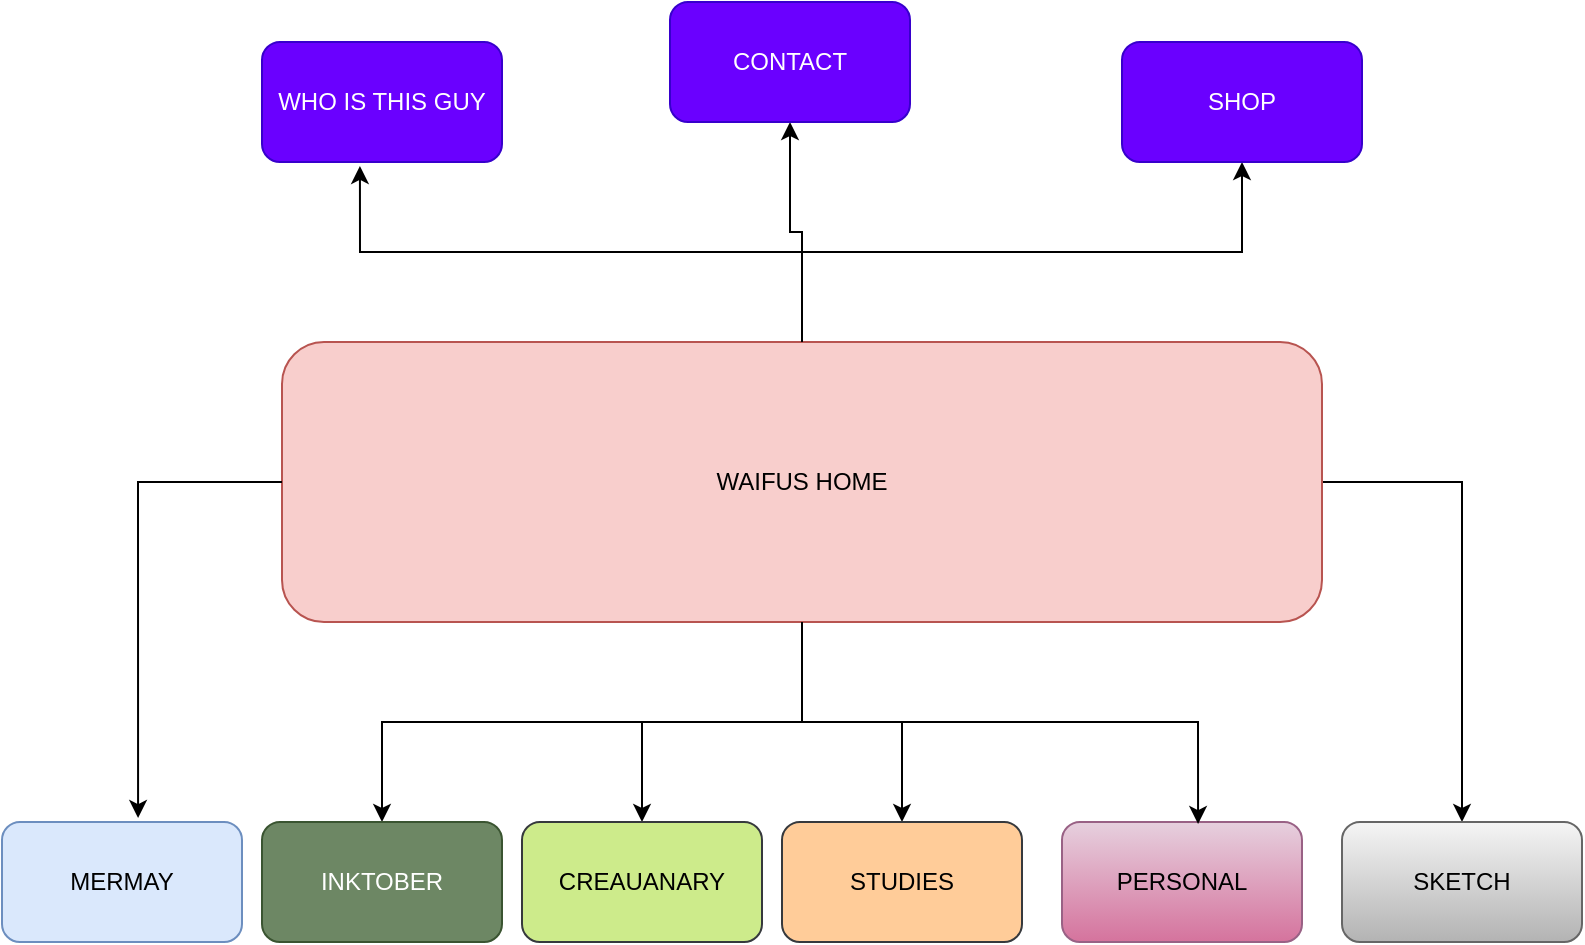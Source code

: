 <mxfile version="28.2.7">
  <diagram name="Page-1" id="9AxSrWI3Pjm-Dh7JYSQk">
    <mxGraphModel dx="872" dy="465" grid="1" gridSize="10" guides="1" tooltips="1" connect="1" arrows="1" fold="1" page="1" pageScale="1" pageWidth="827" pageHeight="1169" math="0" shadow="0">
      <root>
        <mxCell id="0" />
        <mxCell id="1" parent="0" />
        <mxCell id="RmBM76A8gaI8x_Uuhq5M-1" value="" style="edgeStyle=orthogonalEdgeStyle;rounded=0;orthogonalLoop=1;jettySize=auto;html=1;" edge="1" parent="1" source="Rm1UK3UmspnQzo7XXmWm-5" target="Rm1UK3UmspnQzo7XXmWm-7">
          <mxGeometry relative="1" as="geometry" />
        </mxCell>
        <mxCell id="RmBM76A8gaI8x_Uuhq5M-3" style="edgeStyle=orthogonalEdgeStyle;rounded=0;orthogonalLoop=1;jettySize=auto;html=1;entryX=0.5;entryY=0;entryDx=0;entryDy=0;" edge="1" parent="1" source="Rm1UK3UmspnQzo7XXmWm-5" target="Rm1UK3UmspnQzo7XXmWm-10">
          <mxGeometry relative="1" as="geometry" />
        </mxCell>
        <mxCell id="RmBM76A8gaI8x_Uuhq5M-4" style="edgeStyle=orthogonalEdgeStyle;rounded=0;orthogonalLoop=1;jettySize=auto;html=1;entryX=0.5;entryY=0;entryDx=0;entryDy=0;" edge="1" parent="1" source="Rm1UK3UmspnQzo7XXmWm-5" target="Rm1UK3UmspnQzo7XXmWm-8">
          <mxGeometry relative="1" as="geometry" />
        </mxCell>
        <mxCell id="RmBM76A8gaI8x_Uuhq5M-6" style="edgeStyle=orthogonalEdgeStyle;rounded=0;orthogonalLoop=1;jettySize=auto;html=1;entryX=0.5;entryY=0;entryDx=0;entryDy=0;" edge="1" parent="1" source="Rm1UK3UmspnQzo7XXmWm-5" target="Rm1UK3UmspnQzo7XXmWm-11">
          <mxGeometry relative="1" as="geometry" />
        </mxCell>
        <mxCell id="RmBM76A8gaI8x_Uuhq5M-15" style="edgeStyle=orthogonalEdgeStyle;rounded=0;orthogonalLoop=1;jettySize=auto;html=1;entryX=0.5;entryY=1;entryDx=0;entryDy=0;" edge="1" parent="1" source="Rm1UK3UmspnQzo7XXmWm-5" target="RmBM76A8gaI8x_Uuhq5M-9">
          <mxGeometry relative="1" as="geometry" />
        </mxCell>
        <mxCell id="RmBM76A8gaI8x_Uuhq5M-17" style="edgeStyle=orthogonalEdgeStyle;rounded=0;orthogonalLoop=1;jettySize=auto;html=1;entryX=0.5;entryY=1;entryDx=0;entryDy=0;" edge="1" parent="1" source="Rm1UK3UmspnQzo7XXmWm-5" target="RmBM76A8gaI8x_Uuhq5M-10">
          <mxGeometry relative="1" as="geometry" />
        </mxCell>
        <mxCell id="Rm1UK3UmspnQzo7XXmWm-5" value="WAIFUS HOME" style="rounded=1;whiteSpace=wrap;html=1;fillColor=#f8cecc;strokeColor=#b85450;" parent="1" vertex="1">
          <mxGeometry x="160" y="250" width="520" height="140" as="geometry" />
        </mxCell>
        <mxCell id="Rm1UK3UmspnQzo7XXmWm-6" value="MERMAY" style="rounded=1;whiteSpace=wrap;html=1;fillColor=#dae8fc;strokeColor=#6c8ebf;" parent="1" vertex="1">
          <mxGeometry x="20" y="490" width="120" height="60" as="geometry" />
        </mxCell>
        <mxCell id="Rm1UK3UmspnQzo7XXmWm-7" value="INKTOBER" style="rounded=1;whiteSpace=wrap;html=1;fillColor=#6d8764;fontColor=#ffffff;strokeColor=#3A5431;" parent="1" vertex="1">
          <mxGeometry x="150" y="490" width="120" height="60" as="geometry" />
        </mxCell>
        <mxCell id="Rm1UK3UmspnQzo7XXmWm-8" value="CREAUANARY" style="rounded=1;whiteSpace=wrap;html=1;fillColor=#cdeb8b;strokeColor=#36393d;" parent="1" vertex="1">
          <mxGeometry x="280" y="490" width="120" height="60" as="geometry" />
        </mxCell>
        <mxCell id="Rm1UK3UmspnQzo7XXmWm-9" value="PERSONAL" style="rounded=1;whiteSpace=wrap;html=1;fillColor=#e6d0de;gradientColor=#d5739d;strokeColor=#996185;" parent="1" vertex="1">
          <mxGeometry x="550" y="490" width="120" height="60" as="geometry" />
        </mxCell>
        <mxCell id="Rm1UK3UmspnQzo7XXmWm-10" value="STUDIES" style="rounded=1;whiteSpace=wrap;html=1;fillColor=#ffcc99;strokeColor=#36393d;" parent="1" vertex="1">
          <mxGeometry x="410" y="490" width="120" height="60" as="geometry" />
        </mxCell>
        <mxCell id="Rm1UK3UmspnQzo7XXmWm-11" value="SKETCH" style="rounded=1;whiteSpace=wrap;html=1;fillColor=#f5f5f5;gradientColor=#b3b3b3;strokeColor=#666666;" parent="1" vertex="1">
          <mxGeometry x="690" y="490" width="120" height="60" as="geometry" />
        </mxCell>
        <mxCell id="RmBM76A8gaI8x_Uuhq5M-5" style="edgeStyle=orthogonalEdgeStyle;rounded=0;orthogonalLoop=1;jettySize=auto;html=1;entryX=0.567;entryY=0.017;entryDx=0;entryDy=0;entryPerimeter=0;" edge="1" parent="1" source="Rm1UK3UmspnQzo7XXmWm-5" target="Rm1UK3UmspnQzo7XXmWm-9">
          <mxGeometry relative="1" as="geometry" />
        </mxCell>
        <mxCell id="RmBM76A8gaI8x_Uuhq5M-7" style="edgeStyle=orthogonalEdgeStyle;rounded=0;orthogonalLoop=1;jettySize=auto;html=1;entryX=0.567;entryY=-0.033;entryDx=0;entryDy=0;entryPerimeter=0;" edge="1" parent="1" source="Rm1UK3UmspnQzo7XXmWm-5" target="Rm1UK3UmspnQzo7XXmWm-6">
          <mxGeometry relative="1" as="geometry" />
        </mxCell>
        <mxCell id="RmBM76A8gaI8x_Uuhq5M-8" value="WHO IS THIS GUY" style="rounded=1;whiteSpace=wrap;html=1;fillColor=#6a00ff;fontColor=#ffffff;strokeColor=#3700CC;" vertex="1" parent="1">
          <mxGeometry x="150" y="100" width="120" height="60" as="geometry" />
        </mxCell>
        <mxCell id="RmBM76A8gaI8x_Uuhq5M-9" value="CONTACT" style="rounded=1;whiteSpace=wrap;html=1;fillColor=#6a00ff;fontColor=#ffffff;strokeColor=#3700CC;" vertex="1" parent="1">
          <mxGeometry x="354" y="80" width="120" height="60" as="geometry" />
        </mxCell>
        <mxCell id="RmBM76A8gaI8x_Uuhq5M-10" value="SHOP" style="rounded=1;whiteSpace=wrap;html=1;fillColor=#6a00ff;fontColor=#ffffff;strokeColor=#3700CC;" vertex="1" parent="1">
          <mxGeometry x="580" y="100" width="120" height="60" as="geometry" />
        </mxCell>
        <mxCell id="RmBM76A8gaI8x_Uuhq5M-18" style="edgeStyle=orthogonalEdgeStyle;rounded=0;orthogonalLoop=1;jettySize=auto;html=1;entryX=0.408;entryY=1.033;entryDx=0;entryDy=0;entryPerimeter=0;" edge="1" parent="1" source="Rm1UK3UmspnQzo7XXmWm-5" target="RmBM76A8gaI8x_Uuhq5M-8">
          <mxGeometry relative="1" as="geometry" />
        </mxCell>
      </root>
    </mxGraphModel>
  </diagram>
</mxfile>
